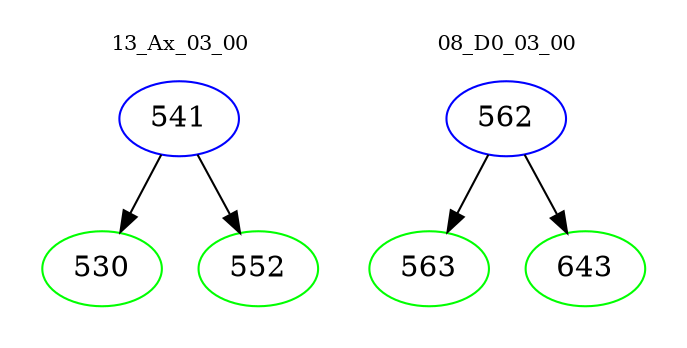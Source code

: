 digraph{
subgraph cluster_0 {
color = white
label = "13_Ax_03_00";
fontsize=10;
T0_541 [label="541", color="blue"]
T0_541 -> T0_530 [color="black"]
T0_530 [label="530", color="green"]
T0_541 -> T0_552 [color="black"]
T0_552 [label="552", color="green"]
}
subgraph cluster_1 {
color = white
label = "08_D0_03_00";
fontsize=10;
T1_562 [label="562", color="blue"]
T1_562 -> T1_563 [color="black"]
T1_563 [label="563", color="green"]
T1_562 -> T1_643 [color="black"]
T1_643 [label="643", color="green"]
}
}
